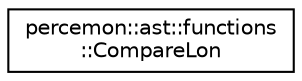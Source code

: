 digraph "Graphical Class Hierarchy"
{
 // LATEX_PDF_SIZE
  edge [fontname="Helvetica",fontsize="10",labelfontname="Helvetica",labelfontsize="10"];
  node [fontname="Helvetica",fontsize="10",shape=record];
  rankdir="LR";
  Node0 [label="percemon::ast::functions\l::CompareLon",height=0.2,width=0.4,color="black", fillcolor="white", style="filled",URL="$structpercemon_1_1ast_1_1functions_1_1CompareLon.html",tooltip=" "];
}

